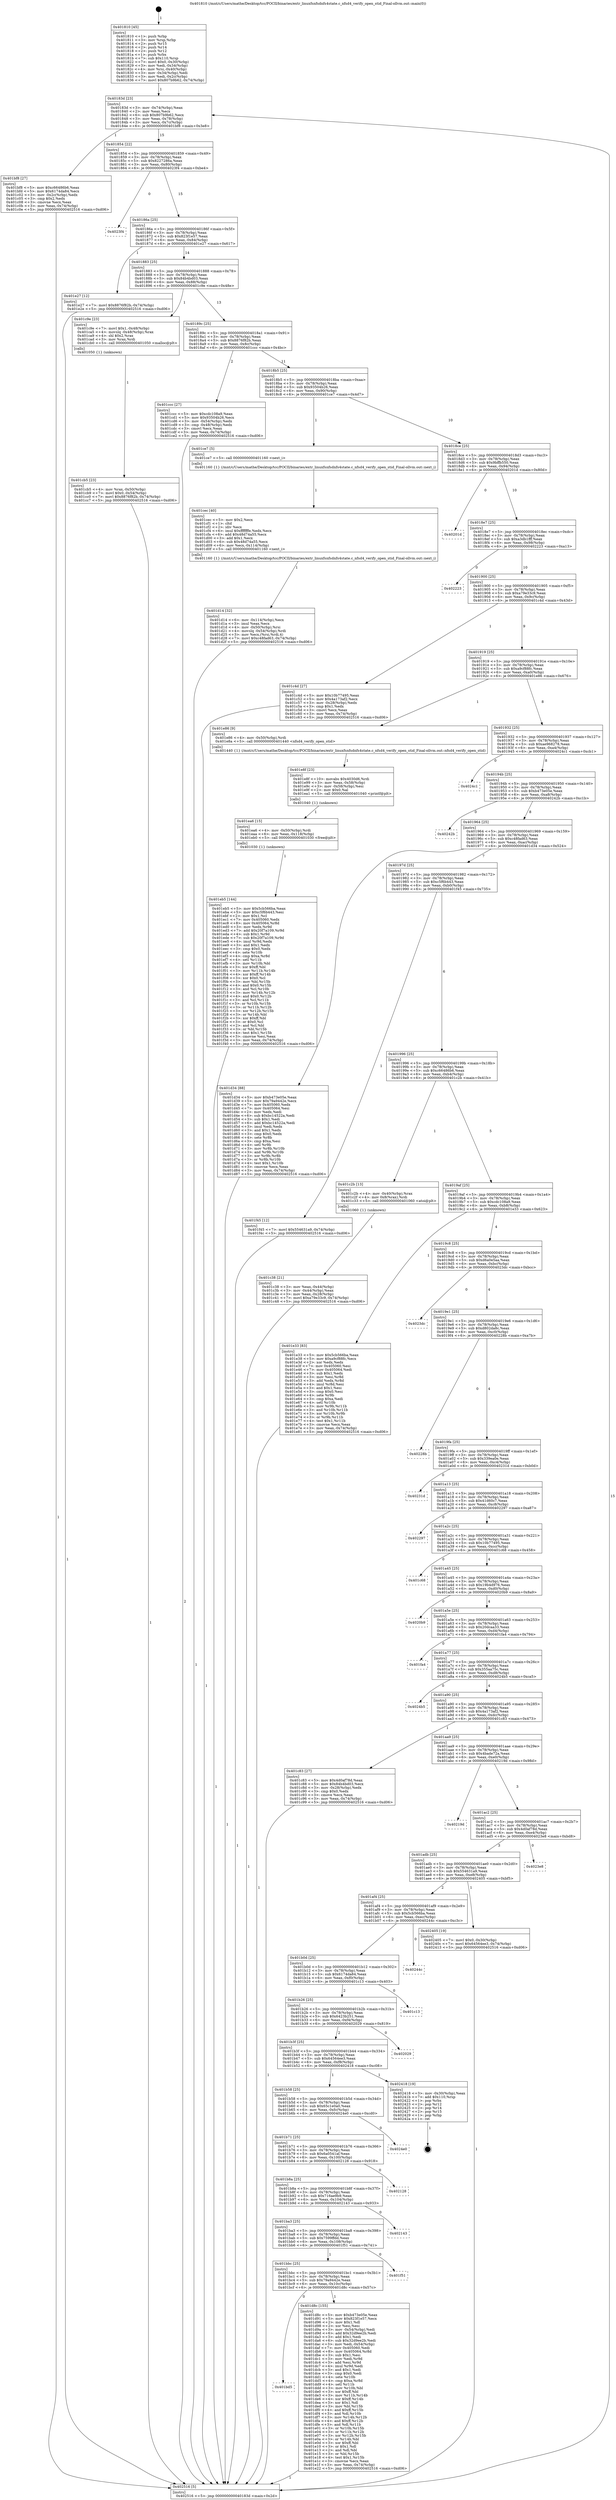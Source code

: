 digraph "0x401810" {
  label = "0x401810 (/mnt/c/Users/mathe/Desktop/tcc/POCII/binaries/extr_linuxfsnfsdnfs4state.c_nfsd4_verify_open_stid_Final-ollvm.out::main(0))"
  labelloc = "t"
  node[shape=record]

  Entry [label="",width=0.3,height=0.3,shape=circle,fillcolor=black,style=filled]
  "0x40183d" [label="{
     0x40183d [23]\l
     | [instrs]\l
     &nbsp;&nbsp;0x40183d \<+3\>: mov -0x74(%rbp),%eax\l
     &nbsp;&nbsp;0x401840 \<+2\>: mov %eax,%ecx\l
     &nbsp;&nbsp;0x401842 \<+6\>: sub $0x807b9b62,%ecx\l
     &nbsp;&nbsp;0x401848 \<+3\>: mov %eax,-0x78(%rbp)\l
     &nbsp;&nbsp;0x40184b \<+3\>: mov %ecx,-0x7c(%rbp)\l
     &nbsp;&nbsp;0x40184e \<+6\>: je 0000000000401bf8 \<main+0x3e8\>\l
  }"]
  "0x401bf8" [label="{
     0x401bf8 [27]\l
     | [instrs]\l
     &nbsp;&nbsp;0x401bf8 \<+5\>: mov $0xc66486b6,%eax\l
     &nbsp;&nbsp;0x401bfd \<+5\>: mov $0x6174da84,%ecx\l
     &nbsp;&nbsp;0x401c02 \<+3\>: mov -0x2c(%rbp),%edx\l
     &nbsp;&nbsp;0x401c05 \<+3\>: cmp $0x2,%edx\l
     &nbsp;&nbsp;0x401c08 \<+3\>: cmovne %ecx,%eax\l
     &nbsp;&nbsp;0x401c0b \<+3\>: mov %eax,-0x74(%rbp)\l
     &nbsp;&nbsp;0x401c0e \<+5\>: jmp 0000000000402516 \<main+0xd06\>\l
  }"]
  "0x401854" [label="{
     0x401854 [22]\l
     | [instrs]\l
     &nbsp;&nbsp;0x401854 \<+5\>: jmp 0000000000401859 \<main+0x49\>\l
     &nbsp;&nbsp;0x401859 \<+3\>: mov -0x78(%rbp),%eax\l
     &nbsp;&nbsp;0x40185c \<+5\>: sub $0x8227286a,%eax\l
     &nbsp;&nbsp;0x401861 \<+3\>: mov %eax,-0x80(%rbp)\l
     &nbsp;&nbsp;0x401864 \<+6\>: je 00000000004023f4 \<main+0xbe4\>\l
  }"]
  "0x402516" [label="{
     0x402516 [5]\l
     | [instrs]\l
     &nbsp;&nbsp;0x402516 \<+5\>: jmp 000000000040183d \<main+0x2d\>\l
  }"]
  "0x401810" [label="{
     0x401810 [45]\l
     | [instrs]\l
     &nbsp;&nbsp;0x401810 \<+1\>: push %rbp\l
     &nbsp;&nbsp;0x401811 \<+3\>: mov %rsp,%rbp\l
     &nbsp;&nbsp;0x401814 \<+2\>: push %r15\l
     &nbsp;&nbsp;0x401816 \<+2\>: push %r14\l
     &nbsp;&nbsp;0x401818 \<+2\>: push %r12\l
     &nbsp;&nbsp;0x40181a \<+1\>: push %rbx\l
     &nbsp;&nbsp;0x40181b \<+7\>: sub $0x110,%rsp\l
     &nbsp;&nbsp;0x401822 \<+7\>: movl $0x0,-0x30(%rbp)\l
     &nbsp;&nbsp;0x401829 \<+3\>: mov %edi,-0x34(%rbp)\l
     &nbsp;&nbsp;0x40182c \<+4\>: mov %rsi,-0x40(%rbp)\l
     &nbsp;&nbsp;0x401830 \<+3\>: mov -0x34(%rbp),%edi\l
     &nbsp;&nbsp;0x401833 \<+3\>: mov %edi,-0x2c(%rbp)\l
     &nbsp;&nbsp;0x401836 \<+7\>: movl $0x807b9b62,-0x74(%rbp)\l
  }"]
  Exit [label="",width=0.3,height=0.3,shape=circle,fillcolor=black,style=filled,peripheries=2]
  "0x4023f4" [label="{
     0x4023f4\l
  }", style=dashed]
  "0x40186a" [label="{
     0x40186a [25]\l
     | [instrs]\l
     &nbsp;&nbsp;0x40186a \<+5\>: jmp 000000000040186f \<main+0x5f\>\l
     &nbsp;&nbsp;0x40186f \<+3\>: mov -0x78(%rbp),%eax\l
     &nbsp;&nbsp;0x401872 \<+5\>: sub $0x823f1e57,%eax\l
     &nbsp;&nbsp;0x401877 \<+6\>: mov %eax,-0x84(%rbp)\l
     &nbsp;&nbsp;0x40187d \<+6\>: je 0000000000401e27 \<main+0x617\>\l
  }"]
  "0x401eb5" [label="{
     0x401eb5 [144]\l
     | [instrs]\l
     &nbsp;&nbsp;0x401eb5 \<+5\>: mov $0x5cb566ba,%eax\l
     &nbsp;&nbsp;0x401eba \<+5\>: mov $0xc5f6b443,%esi\l
     &nbsp;&nbsp;0x401ebf \<+2\>: mov $0x1,%cl\l
     &nbsp;&nbsp;0x401ec1 \<+7\>: mov 0x405060,%edx\l
     &nbsp;&nbsp;0x401ec8 \<+8\>: mov 0x405064,%r8d\l
     &nbsp;&nbsp;0x401ed0 \<+3\>: mov %edx,%r9d\l
     &nbsp;&nbsp;0x401ed3 \<+7\>: add $0x20f7a109,%r9d\l
     &nbsp;&nbsp;0x401eda \<+4\>: sub $0x1,%r9d\l
     &nbsp;&nbsp;0x401ede \<+7\>: sub $0x20f7a109,%r9d\l
     &nbsp;&nbsp;0x401ee5 \<+4\>: imul %r9d,%edx\l
     &nbsp;&nbsp;0x401ee9 \<+3\>: and $0x1,%edx\l
     &nbsp;&nbsp;0x401eec \<+3\>: cmp $0x0,%edx\l
     &nbsp;&nbsp;0x401eef \<+4\>: sete %r10b\l
     &nbsp;&nbsp;0x401ef3 \<+4\>: cmp $0xa,%r8d\l
     &nbsp;&nbsp;0x401ef7 \<+4\>: setl %r11b\l
     &nbsp;&nbsp;0x401efb \<+3\>: mov %r10b,%bl\l
     &nbsp;&nbsp;0x401efe \<+3\>: xor $0xff,%bl\l
     &nbsp;&nbsp;0x401f01 \<+3\>: mov %r11b,%r14b\l
     &nbsp;&nbsp;0x401f04 \<+4\>: xor $0xff,%r14b\l
     &nbsp;&nbsp;0x401f08 \<+3\>: xor $0x0,%cl\l
     &nbsp;&nbsp;0x401f0b \<+3\>: mov %bl,%r15b\l
     &nbsp;&nbsp;0x401f0e \<+4\>: and $0x0,%r15b\l
     &nbsp;&nbsp;0x401f12 \<+3\>: and %cl,%r10b\l
     &nbsp;&nbsp;0x401f15 \<+3\>: mov %r14b,%r12b\l
     &nbsp;&nbsp;0x401f18 \<+4\>: and $0x0,%r12b\l
     &nbsp;&nbsp;0x401f1c \<+3\>: and %cl,%r11b\l
     &nbsp;&nbsp;0x401f1f \<+3\>: or %r10b,%r15b\l
     &nbsp;&nbsp;0x401f22 \<+3\>: or %r11b,%r12b\l
     &nbsp;&nbsp;0x401f25 \<+3\>: xor %r12b,%r15b\l
     &nbsp;&nbsp;0x401f28 \<+3\>: or %r14b,%bl\l
     &nbsp;&nbsp;0x401f2b \<+3\>: xor $0xff,%bl\l
     &nbsp;&nbsp;0x401f2e \<+3\>: or $0x0,%cl\l
     &nbsp;&nbsp;0x401f31 \<+2\>: and %cl,%bl\l
     &nbsp;&nbsp;0x401f33 \<+3\>: or %bl,%r15b\l
     &nbsp;&nbsp;0x401f36 \<+4\>: test $0x1,%r15b\l
     &nbsp;&nbsp;0x401f3a \<+3\>: cmovne %esi,%eax\l
     &nbsp;&nbsp;0x401f3d \<+3\>: mov %eax,-0x74(%rbp)\l
     &nbsp;&nbsp;0x401f40 \<+5\>: jmp 0000000000402516 \<main+0xd06\>\l
  }"]
  "0x401e27" [label="{
     0x401e27 [12]\l
     | [instrs]\l
     &nbsp;&nbsp;0x401e27 \<+7\>: movl $0x8876f82b,-0x74(%rbp)\l
     &nbsp;&nbsp;0x401e2e \<+5\>: jmp 0000000000402516 \<main+0xd06\>\l
  }"]
  "0x401883" [label="{
     0x401883 [25]\l
     | [instrs]\l
     &nbsp;&nbsp;0x401883 \<+5\>: jmp 0000000000401888 \<main+0x78\>\l
     &nbsp;&nbsp;0x401888 \<+3\>: mov -0x78(%rbp),%eax\l
     &nbsp;&nbsp;0x40188b \<+5\>: sub $0x84b4bd03,%eax\l
     &nbsp;&nbsp;0x401890 \<+6\>: mov %eax,-0x88(%rbp)\l
     &nbsp;&nbsp;0x401896 \<+6\>: je 0000000000401c9e \<main+0x48e\>\l
  }"]
  "0x401ea6" [label="{
     0x401ea6 [15]\l
     | [instrs]\l
     &nbsp;&nbsp;0x401ea6 \<+4\>: mov -0x50(%rbp),%rdi\l
     &nbsp;&nbsp;0x401eaa \<+6\>: mov %eax,-0x118(%rbp)\l
     &nbsp;&nbsp;0x401eb0 \<+5\>: call 0000000000401030 \<free@plt\>\l
     | [calls]\l
     &nbsp;&nbsp;0x401030 \{1\} (unknown)\l
  }"]
  "0x401c9e" [label="{
     0x401c9e [23]\l
     | [instrs]\l
     &nbsp;&nbsp;0x401c9e \<+7\>: movl $0x1,-0x48(%rbp)\l
     &nbsp;&nbsp;0x401ca5 \<+4\>: movslq -0x48(%rbp),%rax\l
     &nbsp;&nbsp;0x401ca9 \<+4\>: shl $0x2,%rax\l
     &nbsp;&nbsp;0x401cad \<+3\>: mov %rax,%rdi\l
     &nbsp;&nbsp;0x401cb0 \<+5\>: call 0000000000401050 \<malloc@plt\>\l
     | [calls]\l
     &nbsp;&nbsp;0x401050 \{1\} (unknown)\l
  }"]
  "0x40189c" [label="{
     0x40189c [25]\l
     | [instrs]\l
     &nbsp;&nbsp;0x40189c \<+5\>: jmp 00000000004018a1 \<main+0x91\>\l
     &nbsp;&nbsp;0x4018a1 \<+3\>: mov -0x78(%rbp),%eax\l
     &nbsp;&nbsp;0x4018a4 \<+5\>: sub $0x8876f82b,%eax\l
     &nbsp;&nbsp;0x4018a9 \<+6\>: mov %eax,-0x8c(%rbp)\l
     &nbsp;&nbsp;0x4018af \<+6\>: je 0000000000401ccc \<main+0x4bc\>\l
  }"]
  "0x401e8f" [label="{
     0x401e8f [23]\l
     | [instrs]\l
     &nbsp;&nbsp;0x401e8f \<+10\>: movabs $0x4030d6,%rdi\l
     &nbsp;&nbsp;0x401e99 \<+3\>: mov %eax,-0x58(%rbp)\l
     &nbsp;&nbsp;0x401e9c \<+3\>: mov -0x58(%rbp),%esi\l
     &nbsp;&nbsp;0x401e9f \<+2\>: mov $0x0,%al\l
     &nbsp;&nbsp;0x401ea1 \<+5\>: call 0000000000401040 \<printf@plt\>\l
     | [calls]\l
     &nbsp;&nbsp;0x401040 \{1\} (unknown)\l
  }"]
  "0x401ccc" [label="{
     0x401ccc [27]\l
     | [instrs]\l
     &nbsp;&nbsp;0x401ccc \<+5\>: mov $0xcdc108a9,%eax\l
     &nbsp;&nbsp;0x401cd1 \<+5\>: mov $0x93504b26,%ecx\l
     &nbsp;&nbsp;0x401cd6 \<+3\>: mov -0x54(%rbp),%edx\l
     &nbsp;&nbsp;0x401cd9 \<+3\>: cmp -0x48(%rbp),%edx\l
     &nbsp;&nbsp;0x401cdc \<+3\>: cmovl %ecx,%eax\l
     &nbsp;&nbsp;0x401cdf \<+3\>: mov %eax,-0x74(%rbp)\l
     &nbsp;&nbsp;0x401ce2 \<+5\>: jmp 0000000000402516 \<main+0xd06\>\l
  }"]
  "0x4018b5" [label="{
     0x4018b5 [25]\l
     | [instrs]\l
     &nbsp;&nbsp;0x4018b5 \<+5\>: jmp 00000000004018ba \<main+0xaa\>\l
     &nbsp;&nbsp;0x4018ba \<+3\>: mov -0x78(%rbp),%eax\l
     &nbsp;&nbsp;0x4018bd \<+5\>: sub $0x93504b26,%eax\l
     &nbsp;&nbsp;0x4018c2 \<+6\>: mov %eax,-0x90(%rbp)\l
     &nbsp;&nbsp;0x4018c8 \<+6\>: je 0000000000401ce7 \<main+0x4d7\>\l
  }"]
  "0x401bd5" [label="{
     0x401bd5\l
  }", style=dashed]
  "0x401ce7" [label="{
     0x401ce7 [5]\l
     | [instrs]\l
     &nbsp;&nbsp;0x401ce7 \<+5\>: call 0000000000401160 \<next_i\>\l
     | [calls]\l
     &nbsp;&nbsp;0x401160 \{1\} (/mnt/c/Users/mathe/Desktop/tcc/POCII/binaries/extr_linuxfsnfsdnfs4state.c_nfsd4_verify_open_stid_Final-ollvm.out::next_i)\l
  }"]
  "0x4018ce" [label="{
     0x4018ce [25]\l
     | [instrs]\l
     &nbsp;&nbsp;0x4018ce \<+5\>: jmp 00000000004018d3 \<main+0xc3\>\l
     &nbsp;&nbsp;0x4018d3 \<+3\>: mov -0x78(%rbp),%eax\l
     &nbsp;&nbsp;0x4018d6 \<+5\>: sub $0x9bffb550,%eax\l
     &nbsp;&nbsp;0x4018db \<+6\>: mov %eax,-0x94(%rbp)\l
     &nbsp;&nbsp;0x4018e1 \<+6\>: je 000000000040201d \<main+0x80d\>\l
  }"]
  "0x401d8c" [label="{
     0x401d8c [155]\l
     | [instrs]\l
     &nbsp;&nbsp;0x401d8c \<+5\>: mov $0xb473e05e,%eax\l
     &nbsp;&nbsp;0x401d91 \<+5\>: mov $0x823f1e57,%ecx\l
     &nbsp;&nbsp;0x401d96 \<+2\>: mov $0x1,%dl\l
     &nbsp;&nbsp;0x401d98 \<+2\>: xor %esi,%esi\l
     &nbsp;&nbsp;0x401d9a \<+3\>: mov -0x54(%rbp),%edi\l
     &nbsp;&nbsp;0x401d9d \<+6\>: add $0x32d9ee2b,%edi\l
     &nbsp;&nbsp;0x401da3 \<+3\>: add $0x1,%edi\l
     &nbsp;&nbsp;0x401da6 \<+6\>: sub $0x32d9ee2b,%edi\l
     &nbsp;&nbsp;0x401dac \<+3\>: mov %edi,-0x54(%rbp)\l
     &nbsp;&nbsp;0x401daf \<+7\>: mov 0x405060,%edi\l
     &nbsp;&nbsp;0x401db6 \<+8\>: mov 0x405064,%r8d\l
     &nbsp;&nbsp;0x401dbe \<+3\>: sub $0x1,%esi\l
     &nbsp;&nbsp;0x401dc1 \<+3\>: mov %edi,%r9d\l
     &nbsp;&nbsp;0x401dc4 \<+3\>: add %esi,%r9d\l
     &nbsp;&nbsp;0x401dc7 \<+4\>: imul %r9d,%edi\l
     &nbsp;&nbsp;0x401dcb \<+3\>: and $0x1,%edi\l
     &nbsp;&nbsp;0x401dce \<+3\>: cmp $0x0,%edi\l
     &nbsp;&nbsp;0x401dd1 \<+4\>: sete %r10b\l
     &nbsp;&nbsp;0x401dd5 \<+4\>: cmp $0xa,%r8d\l
     &nbsp;&nbsp;0x401dd9 \<+4\>: setl %r11b\l
     &nbsp;&nbsp;0x401ddd \<+3\>: mov %r10b,%bl\l
     &nbsp;&nbsp;0x401de0 \<+3\>: xor $0xff,%bl\l
     &nbsp;&nbsp;0x401de3 \<+3\>: mov %r11b,%r14b\l
     &nbsp;&nbsp;0x401de6 \<+4\>: xor $0xff,%r14b\l
     &nbsp;&nbsp;0x401dea \<+3\>: xor $0x1,%dl\l
     &nbsp;&nbsp;0x401ded \<+3\>: mov %bl,%r15b\l
     &nbsp;&nbsp;0x401df0 \<+4\>: and $0xff,%r15b\l
     &nbsp;&nbsp;0x401df4 \<+3\>: and %dl,%r10b\l
     &nbsp;&nbsp;0x401df7 \<+3\>: mov %r14b,%r12b\l
     &nbsp;&nbsp;0x401dfa \<+4\>: and $0xff,%r12b\l
     &nbsp;&nbsp;0x401dfe \<+3\>: and %dl,%r11b\l
     &nbsp;&nbsp;0x401e01 \<+3\>: or %r10b,%r15b\l
     &nbsp;&nbsp;0x401e04 \<+3\>: or %r11b,%r12b\l
     &nbsp;&nbsp;0x401e07 \<+3\>: xor %r12b,%r15b\l
     &nbsp;&nbsp;0x401e0a \<+3\>: or %r14b,%bl\l
     &nbsp;&nbsp;0x401e0d \<+3\>: xor $0xff,%bl\l
     &nbsp;&nbsp;0x401e10 \<+3\>: or $0x1,%dl\l
     &nbsp;&nbsp;0x401e13 \<+2\>: and %dl,%bl\l
     &nbsp;&nbsp;0x401e15 \<+3\>: or %bl,%r15b\l
     &nbsp;&nbsp;0x401e18 \<+4\>: test $0x1,%r15b\l
     &nbsp;&nbsp;0x401e1c \<+3\>: cmovne %ecx,%eax\l
     &nbsp;&nbsp;0x401e1f \<+3\>: mov %eax,-0x74(%rbp)\l
     &nbsp;&nbsp;0x401e22 \<+5\>: jmp 0000000000402516 \<main+0xd06\>\l
  }"]
  "0x40201d" [label="{
     0x40201d\l
  }", style=dashed]
  "0x4018e7" [label="{
     0x4018e7 [25]\l
     | [instrs]\l
     &nbsp;&nbsp;0x4018e7 \<+5\>: jmp 00000000004018ec \<main+0xdc\>\l
     &nbsp;&nbsp;0x4018ec \<+3\>: mov -0x78(%rbp),%eax\l
     &nbsp;&nbsp;0x4018ef \<+5\>: sub $0xa3db1fff,%eax\l
     &nbsp;&nbsp;0x4018f4 \<+6\>: mov %eax,-0x98(%rbp)\l
     &nbsp;&nbsp;0x4018fa \<+6\>: je 0000000000402223 \<main+0xa13\>\l
  }"]
  "0x401bbc" [label="{
     0x401bbc [25]\l
     | [instrs]\l
     &nbsp;&nbsp;0x401bbc \<+5\>: jmp 0000000000401bc1 \<main+0x3b1\>\l
     &nbsp;&nbsp;0x401bc1 \<+3\>: mov -0x78(%rbp),%eax\l
     &nbsp;&nbsp;0x401bc4 \<+5\>: sub $0x79a9442e,%eax\l
     &nbsp;&nbsp;0x401bc9 \<+6\>: mov %eax,-0x10c(%rbp)\l
     &nbsp;&nbsp;0x401bcf \<+6\>: je 0000000000401d8c \<main+0x57c\>\l
  }"]
  "0x402223" [label="{
     0x402223\l
  }", style=dashed]
  "0x401900" [label="{
     0x401900 [25]\l
     | [instrs]\l
     &nbsp;&nbsp;0x401900 \<+5\>: jmp 0000000000401905 \<main+0xf5\>\l
     &nbsp;&nbsp;0x401905 \<+3\>: mov -0x78(%rbp),%eax\l
     &nbsp;&nbsp;0x401908 \<+5\>: sub $0xa79e33c9,%eax\l
     &nbsp;&nbsp;0x40190d \<+6\>: mov %eax,-0x9c(%rbp)\l
     &nbsp;&nbsp;0x401913 \<+6\>: je 0000000000401c4d \<main+0x43d\>\l
  }"]
  "0x401f51" [label="{
     0x401f51\l
  }", style=dashed]
  "0x401c4d" [label="{
     0x401c4d [27]\l
     | [instrs]\l
     &nbsp;&nbsp;0x401c4d \<+5\>: mov $0x10b77495,%eax\l
     &nbsp;&nbsp;0x401c52 \<+5\>: mov $0x4a173af2,%ecx\l
     &nbsp;&nbsp;0x401c57 \<+3\>: mov -0x28(%rbp),%edx\l
     &nbsp;&nbsp;0x401c5a \<+3\>: cmp $0x1,%edx\l
     &nbsp;&nbsp;0x401c5d \<+3\>: cmovl %ecx,%eax\l
     &nbsp;&nbsp;0x401c60 \<+3\>: mov %eax,-0x74(%rbp)\l
     &nbsp;&nbsp;0x401c63 \<+5\>: jmp 0000000000402516 \<main+0xd06\>\l
  }"]
  "0x401919" [label="{
     0x401919 [25]\l
     | [instrs]\l
     &nbsp;&nbsp;0x401919 \<+5\>: jmp 000000000040191e \<main+0x10e\>\l
     &nbsp;&nbsp;0x40191e \<+3\>: mov -0x78(%rbp),%eax\l
     &nbsp;&nbsp;0x401921 \<+5\>: sub $0xa9cf88fc,%eax\l
     &nbsp;&nbsp;0x401926 \<+6\>: mov %eax,-0xa0(%rbp)\l
     &nbsp;&nbsp;0x40192c \<+6\>: je 0000000000401e86 \<main+0x676\>\l
  }"]
  "0x401ba3" [label="{
     0x401ba3 [25]\l
     | [instrs]\l
     &nbsp;&nbsp;0x401ba3 \<+5\>: jmp 0000000000401ba8 \<main+0x398\>\l
     &nbsp;&nbsp;0x401ba8 \<+3\>: mov -0x78(%rbp),%eax\l
     &nbsp;&nbsp;0x401bab \<+5\>: sub $0x7599ffdd,%eax\l
     &nbsp;&nbsp;0x401bb0 \<+6\>: mov %eax,-0x108(%rbp)\l
     &nbsp;&nbsp;0x401bb6 \<+6\>: je 0000000000401f51 \<main+0x741\>\l
  }"]
  "0x401e86" [label="{
     0x401e86 [9]\l
     | [instrs]\l
     &nbsp;&nbsp;0x401e86 \<+4\>: mov -0x50(%rbp),%rdi\l
     &nbsp;&nbsp;0x401e8a \<+5\>: call 0000000000401440 \<nfsd4_verify_open_stid\>\l
     | [calls]\l
     &nbsp;&nbsp;0x401440 \{1\} (/mnt/c/Users/mathe/Desktop/tcc/POCII/binaries/extr_linuxfsnfsdnfs4state.c_nfsd4_verify_open_stid_Final-ollvm.out::nfsd4_verify_open_stid)\l
  }"]
  "0x401932" [label="{
     0x401932 [25]\l
     | [instrs]\l
     &nbsp;&nbsp;0x401932 \<+5\>: jmp 0000000000401937 \<main+0x127\>\l
     &nbsp;&nbsp;0x401937 \<+3\>: mov -0x78(%rbp),%eax\l
     &nbsp;&nbsp;0x40193a \<+5\>: sub $0xae968278,%eax\l
     &nbsp;&nbsp;0x40193f \<+6\>: mov %eax,-0xa4(%rbp)\l
     &nbsp;&nbsp;0x401945 \<+6\>: je 00000000004024c1 \<main+0xcb1\>\l
  }"]
  "0x402143" [label="{
     0x402143\l
  }", style=dashed]
  "0x4024c1" [label="{
     0x4024c1\l
  }", style=dashed]
  "0x40194b" [label="{
     0x40194b [25]\l
     | [instrs]\l
     &nbsp;&nbsp;0x40194b \<+5\>: jmp 0000000000401950 \<main+0x140\>\l
     &nbsp;&nbsp;0x401950 \<+3\>: mov -0x78(%rbp),%eax\l
     &nbsp;&nbsp;0x401953 \<+5\>: sub $0xb473e05e,%eax\l
     &nbsp;&nbsp;0x401958 \<+6\>: mov %eax,-0xa8(%rbp)\l
     &nbsp;&nbsp;0x40195e \<+6\>: je 000000000040242b \<main+0xc1b\>\l
  }"]
  "0x401b8a" [label="{
     0x401b8a [25]\l
     | [instrs]\l
     &nbsp;&nbsp;0x401b8a \<+5\>: jmp 0000000000401b8f \<main+0x37f\>\l
     &nbsp;&nbsp;0x401b8f \<+3\>: mov -0x78(%rbp),%eax\l
     &nbsp;&nbsp;0x401b92 \<+5\>: sub $0x716ae9b9,%eax\l
     &nbsp;&nbsp;0x401b97 \<+6\>: mov %eax,-0x104(%rbp)\l
     &nbsp;&nbsp;0x401b9d \<+6\>: je 0000000000402143 \<main+0x933\>\l
  }"]
  "0x40242b" [label="{
     0x40242b\l
  }", style=dashed]
  "0x401964" [label="{
     0x401964 [25]\l
     | [instrs]\l
     &nbsp;&nbsp;0x401964 \<+5\>: jmp 0000000000401969 \<main+0x159\>\l
     &nbsp;&nbsp;0x401969 \<+3\>: mov -0x78(%rbp),%eax\l
     &nbsp;&nbsp;0x40196c \<+5\>: sub $0xc48fad63,%eax\l
     &nbsp;&nbsp;0x401971 \<+6\>: mov %eax,-0xac(%rbp)\l
     &nbsp;&nbsp;0x401977 \<+6\>: je 0000000000401d34 \<main+0x524\>\l
  }"]
  "0x402128" [label="{
     0x402128\l
  }", style=dashed]
  "0x401d34" [label="{
     0x401d34 [88]\l
     | [instrs]\l
     &nbsp;&nbsp;0x401d34 \<+5\>: mov $0xb473e05e,%eax\l
     &nbsp;&nbsp;0x401d39 \<+5\>: mov $0x79a9442e,%ecx\l
     &nbsp;&nbsp;0x401d3e \<+7\>: mov 0x405060,%edx\l
     &nbsp;&nbsp;0x401d45 \<+7\>: mov 0x405064,%esi\l
     &nbsp;&nbsp;0x401d4c \<+2\>: mov %edx,%edi\l
     &nbsp;&nbsp;0x401d4e \<+6\>: sub $0xbc14522a,%edi\l
     &nbsp;&nbsp;0x401d54 \<+3\>: sub $0x1,%edi\l
     &nbsp;&nbsp;0x401d57 \<+6\>: add $0xbc14522a,%edi\l
     &nbsp;&nbsp;0x401d5d \<+3\>: imul %edi,%edx\l
     &nbsp;&nbsp;0x401d60 \<+3\>: and $0x1,%edx\l
     &nbsp;&nbsp;0x401d63 \<+3\>: cmp $0x0,%edx\l
     &nbsp;&nbsp;0x401d66 \<+4\>: sete %r8b\l
     &nbsp;&nbsp;0x401d6a \<+3\>: cmp $0xa,%esi\l
     &nbsp;&nbsp;0x401d6d \<+4\>: setl %r9b\l
     &nbsp;&nbsp;0x401d71 \<+3\>: mov %r8b,%r10b\l
     &nbsp;&nbsp;0x401d74 \<+3\>: and %r9b,%r10b\l
     &nbsp;&nbsp;0x401d77 \<+3\>: xor %r9b,%r8b\l
     &nbsp;&nbsp;0x401d7a \<+3\>: or %r8b,%r10b\l
     &nbsp;&nbsp;0x401d7d \<+4\>: test $0x1,%r10b\l
     &nbsp;&nbsp;0x401d81 \<+3\>: cmovne %ecx,%eax\l
     &nbsp;&nbsp;0x401d84 \<+3\>: mov %eax,-0x74(%rbp)\l
     &nbsp;&nbsp;0x401d87 \<+5\>: jmp 0000000000402516 \<main+0xd06\>\l
  }"]
  "0x40197d" [label="{
     0x40197d [25]\l
     | [instrs]\l
     &nbsp;&nbsp;0x40197d \<+5\>: jmp 0000000000401982 \<main+0x172\>\l
     &nbsp;&nbsp;0x401982 \<+3\>: mov -0x78(%rbp),%eax\l
     &nbsp;&nbsp;0x401985 \<+5\>: sub $0xc5f6b443,%eax\l
     &nbsp;&nbsp;0x40198a \<+6\>: mov %eax,-0xb0(%rbp)\l
     &nbsp;&nbsp;0x401990 \<+6\>: je 0000000000401f45 \<main+0x735\>\l
  }"]
  "0x401b71" [label="{
     0x401b71 [25]\l
     | [instrs]\l
     &nbsp;&nbsp;0x401b71 \<+5\>: jmp 0000000000401b76 \<main+0x366\>\l
     &nbsp;&nbsp;0x401b76 \<+3\>: mov -0x78(%rbp),%eax\l
     &nbsp;&nbsp;0x401b79 \<+5\>: sub $0x6a0541af,%eax\l
     &nbsp;&nbsp;0x401b7e \<+6\>: mov %eax,-0x100(%rbp)\l
     &nbsp;&nbsp;0x401b84 \<+6\>: je 0000000000402128 \<main+0x918\>\l
  }"]
  "0x401f45" [label="{
     0x401f45 [12]\l
     | [instrs]\l
     &nbsp;&nbsp;0x401f45 \<+7\>: movl $0x554631a9,-0x74(%rbp)\l
     &nbsp;&nbsp;0x401f4c \<+5\>: jmp 0000000000402516 \<main+0xd06\>\l
  }"]
  "0x401996" [label="{
     0x401996 [25]\l
     | [instrs]\l
     &nbsp;&nbsp;0x401996 \<+5\>: jmp 000000000040199b \<main+0x18b\>\l
     &nbsp;&nbsp;0x40199b \<+3\>: mov -0x78(%rbp),%eax\l
     &nbsp;&nbsp;0x40199e \<+5\>: sub $0xc66486b6,%eax\l
     &nbsp;&nbsp;0x4019a3 \<+6\>: mov %eax,-0xb4(%rbp)\l
     &nbsp;&nbsp;0x4019a9 \<+6\>: je 0000000000401c2b \<main+0x41b\>\l
  }"]
  "0x4024e0" [label="{
     0x4024e0\l
  }", style=dashed]
  "0x401c2b" [label="{
     0x401c2b [13]\l
     | [instrs]\l
     &nbsp;&nbsp;0x401c2b \<+4\>: mov -0x40(%rbp),%rax\l
     &nbsp;&nbsp;0x401c2f \<+4\>: mov 0x8(%rax),%rdi\l
     &nbsp;&nbsp;0x401c33 \<+5\>: call 0000000000401060 \<atoi@plt\>\l
     | [calls]\l
     &nbsp;&nbsp;0x401060 \{1\} (unknown)\l
  }"]
  "0x4019af" [label="{
     0x4019af [25]\l
     | [instrs]\l
     &nbsp;&nbsp;0x4019af \<+5\>: jmp 00000000004019b4 \<main+0x1a4\>\l
     &nbsp;&nbsp;0x4019b4 \<+3\>: mov -0x78(%rbp),%eax\l
     &nbsp;&nbsp;0x4019b7 \<+5\>: sub $0xcdc108a9,%eax\l
     &nbsp;&nbsp;0x4019bc \<+6\>: mov %eax,-0xb8(%rbp)\l
     &nbsp;&nbsp;0x4019c2 \<+6\>: je 0000000000401e33 \<main+0x623\>\l
  }"]
  "0x401c38" [label="{
     0x401c38 [21]\l
     | [instrs]\l
     &nbsp;&nbsp;0x401c38 \<+3\>: mov %eax,-0x44(%rbp)\l
     &nbsp;&nbsp;0x401c3b \<+3\>: mov -0x44(%rbp),%eax\l
     &nbsp;&nbsp;0x401c3e \<+3\>: mov %eax,-0x28(%rbp)\l
     &nbsp;&nbsp;0x401c41 \<+7\>: movl $0xa79e33c9,-0x74(%rbp)\l
     &nbsp;&nbsp;0x401c48 \<+5\>: jmp 0000000000402516 \<main+0xd06\>\l
  }"]
  "0x401b58" [label="{
     0x401b58 [25]\l
     | [instrs]\l
     &nbsp;&nbsp;0x401b58 \<+5\>: jmp 0000000000401b5d \<main+0x34d\>\l
     &nbsp;&nbsp;0x401b5d \<+3\>: mov -0x78(%rbp),%eax\l
     &nbsp;&nbsp;0x401b60 \<+5\>: sub $0x65c1e0a0,%eax\l
     &nbsp;&nbsp;0x401b65 \<+6\>: mov %eax,-0xfc(%rbp)\l
     &nbsp;&nbsp;0x401b6b \<+6\>: je 00000000004024e0 \<main+0xcd0\>\l
  }"]
  "0x401e33" [label="{
     0x401e33 [83]\l
     | [instrs]\l
     &nbsp;&nbsp;0x401e33 \<+5\>: mov $0x5cb566ba,%eax\l
     &nbsp;&nbsp;0x401e38 \<+5\>: mov $0xa9cf88fc,%ecx\l
     &nbsp;&nbsp;0x401e3d \<+2\>: xor %edx,%edx\l
     &nbsp;&nbsp;0x401e3f \<+7\>: mov 0x405060,%esi\l
     &nbsp;&nbsp;0x401e46 \<+7\>: mov 0x405064,%edi\l
     &nbsp;&nbsp;0x401e4d \<+3\>: sub $0x1,%edx\l
     &nbsp;&nbsp;0x401e50 \<+3\>: mov %esi,%r8d\l
     &nbsp;&nbsp;0x401e53 \<+3\>: add %edx,%r8d\l
     &nbsp;&nbsp;0x401e56 \<+4\>: imul %r8d,%esi\l
     &nbsp;&nbsp;0x401e5a \<+3\>: and $0x1,%esi\l
     &nbsp;&nbsp;0x401e5d \<+3\>: cmp $0x0,%esi\l
     &nbsp;&nbsp;0x401e60 \<+4\>: sete %r9b\l
     &nbsp;&nbsp;0x401e64 \<+3\>: cmp $0xa,%edi\l
     &nbsp;&nbsp;0x401e67 \<+4\>: setl %r10b\l
     &nbsp;&nbsp;0x401e6b \<+3\>: mov %r9b,%r11b\l
     &nbsp;&nbsp;0x401e6e \<+3\>: and %r10b,%r11b\l
     &nbsp;&nbsp;0x401e71 \<+3\>: xor %r10b,%r9b\l
     &nbsp;&nbsp;0x401e74 \<+3\>: or %r9b,%r11b\l
     &nbsp;&nbsp;0x401e77 \<+4\>: test $0x1,%r11b\l
     &nbsp;&nbsp;0x401e7b \<+3\>: cmovne %ecx,%eax\l
     &nbsp;&nbsp;0x401e7e \<+3\>: mov %eax,-0x74(%rbp)\l
     &nbsp;&nbsp;0x401e81 \<+5\>: jmp 0000000000402516 \<main+0xd06\>\l
  }"]
  "0x4019c8" [label="{
     0x4019c8 [25]\l
     | [instrs]\l
     &nbsp;&nbsp;0x4019c8 \<+5\>: jmp 00000000004019cd \<main+0x1bd\>\l
     &nbsp;&nbsp;0x4019cd \<+3\>: mov -0x78(%rbp),%eax\l
     &nbsp;&nbsp;0x4019d0 \<+5\>: sub $0xd6a0e5aa,%eax\l
     &nbsp;&nbsp;0x4019d5 \<+6\>: mov %eax,-0xbc(%rbp)\l
     &nbsp;&nbsp;0x4019db \<+6\>: je 00000000004023dc \<main+0xbcc\>\l
  }"]
  "0x402418" [label="{
     0x402418 [19]\l
     | [instrs]\l
     &nbsp;&nbsp;0x402418 \<+3\>: mov -0x30(%rbp),%eax\l
     &nbsp;&nbsp;0x40241b \<+7\>: add $0x110,%rsp\l
     &nbsp;&nbsp;0x402422 \<+1\>: pop %rbx\l
     &nbsp;&nbsp;0x402423 \<+2\>: pop %r12\l
     &nbsp;&nbsp;0x402425 \<+2\>: pop %r14\l
     &nbsp;&nbsp;0x402427 \<+2\>: pop %r15\l
     &nbsp;&nbsp;0x402429 \<+1\>: pop %rbp\l
     &nbsp;&nbsp;0x40242a \<+1\>: ret\l
  }"]
  "0x4023dc" [label="{
     0x4023dc\l
  }", style=dashed]
  "0x4019e1" [label="{
     0x4019e1 [25]\l
     | [instrs]\l
     &nbsp;&nbsp;0x4019e1 \<+5\>: jmp 00000000004019e6 \<main+0x1d6\>\l
     &nbsp;&nbsp;0x4019e6 \<+3\>: mov -0x78(%rbp),%eax\l
     &nbsp;&nbsp;0x4019e9 \<+5\>: sub $0xd802da8c,%eax\l
     &nbsp;&nbsp;0x4019ee \<+6\>: mov %eax,-0xc0(%rbp)\l
     &nbsp;&nbsp;0x4019f4 \<+6\>: je 000000000040228b \<main+0xa7b\>\l
  }"]
  "0x401b3f" [label="{
     0x401b3f [25]\l
     | [instrs]\l
     &nbsp;&nbsp;0x401b3f \<+5\>: jmp 0000000000401b44 \<main+0x334\>\l
     &nbsp;&nbsp;0x401b44 \<+3\>: mov -0x78(%rbp),%eax\l
     &nbsp;&nbsp;0x401b47 \<+5\>: sub $0x64564ee3,%eax\l
     &nbsp;&nbsp;0x401b4c \<+6\>: mov %eax,-0xf8(%rbp)\l
     &nbsp;&nbsp;0x401b52 \<+6\>: je 0000000000402418 \<main+0xc08\>\l
  }"]
  "0x40228b" [label="{
     0x40228b\l
  }", style=dashed]
  "0x4019fa" [label="{
     0x4019fa [25]\l
     | [instrs]\l
     &nbsp;&nbsp;0x4019fa \<+5\>: jmp 00000000004019ff \<main+0x1ef\>\l
     &nbsp;&nbsp;0x4019ff \<+3\>: mov -0x78(%rbp),%eax\l
     &nbsp;&nbsp;0x401a02 \<+5\>: sub $0x339ea0e,%eax\l
     &nbsp;&nbsp;0x401a07 \<+6\>: mov %eax,-0xc4(%rbp)\l
     &nbsp;&nbsp;0x401a0d \<+6\>: je 000000000040231d \<main+0xb0d\>\l
  }"]
  "0x402029" [label="{
     0x402029\l
  }", style=dashed]
  "0x40231d" [label="{
     0x40231d\l
  }", style=dashed]
  "0x401a13" [label="{
     0x401a13 [25]\l
     | [instrs]\l
     &nbsp;&nbsp;0x401a13 \<+5\>: jmp 0000000000401a18 \<main+0x208\>\l
     &nbsp;&nbsp;0x401a18 \<+3\>: mov -0x78(%rbp),%eax\l
     &nbsp;&nbsp;0x401a1b \<+5\>: sub $0x41d60c7,%eax\l
     &nbsp;&nbsp;0x401a20 \<+6\>: mov %eax,-0xc8(%rbp)\l
     &nbsp;&nbsp;0x401a26 \<+6\>: je 0000000000402297 \<main+0xa87\>\l
  }"]
  "0x401b26" [label="{
     0x401b26 [25]\l
     | [instrs]\l
     &nbsp;&nbsp;0x401b26 \<+5\>: jmp 0000000000401b2b \<main+0x31b\>\l
     &nbsp;&nbsp;0x401b2b \<+3\>: mov -0x78(%rbp),%eax\l
     &nbsp;&nbsp;0x401b2e \<+5\>: sub $0x6423b251,%eax\l
     &nbsp;&nbsp;0x401b33 \<+6\>: mov %eax,-0xf4(%rbp)\l
     &nbsp;&nbsp;0x401b39 \<+6\>: je 0000000000402029 \<main+0x819\>\l
  }"]
  "0x402297" [label="{
     0x402297\l
  }", style=dashed]
  "0x401a2c" [label="{
     0x401a2c [25]\l
     | [instrs]\l
     &nbsp;&nbsp;0x401a2c \<+5\>: jmp 0000000000401a31 \<main+0x221\>\l
     &nbsp;&nbsp;0x401a31 \<+3\>: mov -0x78(%rbp),%eax\l
     &nbsp;&nbsp;0x401a34 \<+5\>: sub $0x10b77495,%eax\l
     &nbsp;&nbsp;0x401a39 \<+6\>: mov %eax,-0xcc(%rbp)\l
     &nbsp;&nbsp;0x401a3f \<+6\>: je 0000000000401c68 \<main+0x458\>\l
  }"]
  "0x401c13" [label="{
     0x401c13\l
  }", style=dashed]
  "0x401c68" [label="{
     0x401c68\l
  }", style=dashed]
  "0x401a45" [label="{
     0x401a45 [25]\l
     | [instrs]\l
     &nbsp;&nbsp;0x401a45 \<+5\>: jmp 0000000000401a4a \<main+0x23a\>\l
     &nbsp;&nbsp;0x401a4a \<+3\>: mov -0x78(%rbp),%eax\l
     &nbsp;&nbsp;0x401a4d \<+5\>: sub $0x19b4d976,%eax\l
     &nbsp;&nbsp;0x401a52 \<+6\>: mov %eax,-0xd0(%rbp)\l
     &nbsp;&nbsp;0x401a58 \<+6\>: je 00000000004020b9 \<main+0x8a9\>\l
  }"]
  "0x401b0d" [label="{
     0x401b0d [25]\l
     | [instrs]\l
     &nbsp;&nbsp;0x401b0d \<+5\>: jmp 0000000000401b12 \<main+0x302\>\l
     &nbsp;&nbsp;0x401b12 \<+3\>: mov -0x78(%rbp),%eax\l
     &nbsp;&nbsp;0x401b15 \<+5\>: sub $0x6174da84,%eax\l
     &nbsp;&nbsp;0x401b1a \<+6\>: mov %eax,-0xf0(%rbp)\l
     &nbsp;&nbsp;0x401b20 \<+6\>: je 0000000000401c13 \<main+0x403\>\l
  }"]
  "0x4020b9" [label="{
     0x4020b9\l
  }", style=dashed]
  "0x401a5e" [label="{
     0x401a5e [25]\l
     | [instrs]\l
     &nbsp;&nbsp;0x401a5e \<+5\>: jmp 0000000000401a63 \<main+0x253\>\l
     &nbsp;&nbsp;0x401a63 \<+3\>: mov -0x78(%rbp),%eax\l
     &nbsp;&nbsp;0x401a66 \<+5\>: sub $0x20dcaa33,%eax\l
     &nbsp;&nbsp;0x401a6b \<+6\>: mov %eax,-0xd4(%rbp)\l
     &nbsp;&nbsp;0x401a71 \<+6\>: je 0000000000401fa4 \<main+0x794\>\l
  }"]
  "0x40244c" [label="{
     0x40244c\l
  }", style=dashed]
  "0x401fa4" [label="{
     0x401fa4\l
  }", style=dashed]
  "0x401a77" [label="{
     0x401a77 [25]\l
     | [instrs]\l
     &nbsp;&nbsp;0x401a77 \<+5\>: jmp 0000000000401a7c \<main+0x26c\>\l
     &nbsp;&nbsp;0x401a7c \<+3\>: mov -0x78(%rbp),%eax\l
     &nbsp;&nbsp;0x401a7f \<+5\>: sub $0x355aa75c,%eax\l
     &nbsp;&nbsp;0x401a84 \<+6\>: mov %eax,-0xd8(%rbp)\l
     &nbsp;&nbsp;0x401a8a \<+6\>: je 00000000004024b5 \<main+0xca5\>\l
  }"]
  "0x401af4" [label="{
     0x401af4 [25]\l
     | [instrs]\l
     &nbsp;&nbsp;0x401af4 \<+5\>: jmp 0000000000401af9 \<main+0x2e9\>\l
     &nbsp;&nbsp;0x401af9 \<+3\>: mov -0x78(%rbp),%eax\l
     &nbsp;&nbsp;0x401afc \<+5\>: sub $0x5cb566ba,%eax\l
     &nbsp;&nbsp;0x401b01 \<+6\>: mov %eax,-0xec(%rbp)\l
     &nbsp;&nbsp;0x401b07 \<+6\>: je 000000000040244c \<main+0xc3c\>\l
  }"]
  "0x4024b5" [label="{
     0x4024b5\l
  }", style=dashed]
  "0x401a90" [label="{
     0x401a90 [25]\l
     | [instrs]\l
     &nbsp;&nbsp;0x401a90 \<+5\>: jmp 0000000000401a95 \<main+0x285\>\l
     &nbsp;&nbsp;0x401a95 \<+3\>: mov -0x78(%rbp),%eax\l
     &nbsp;&nbsp;0x401a98 \<+5\>: sub $0x4a173af2,%eax\l
     &nbsp;&nbsp;0x401a9d \<+6\>: mov %eax,-0xdc(%rbp)\l
     &nbsp;&nbsp;0x401aa3 \<+6\>: je 0000000000401c83 \<main+0x473\>\l
  }"]
  "0x402405" [label="{
     0x402405 [19]\l
     | [instrs]\l
     &nbsp;&nbsp;0x402405 \<+7\>: movl $0x0,-0x30(%rbp)\l
     &nbsp;&nbsp;0x40240c \<+7\>: movl $0x64564ee3,-0x74(%rbp)\l
     &nbsp;&nbsp;0x402413 \<+5\>: jmp 0000000000402516 \<main+0xd06\>\l
  }"]
  "0x401c83" [label="{
     0x401c83 [27]\l
     | [instrs]\l
     &nbsp;&nbsp;0x401c83 \<+5\>: mov $0x4d0af78d,%eax\l
     &nbsp;&nbsp;0x401c88 \<+5\>: mov $0x84b4bd03,%ecx\l
     &nbsp;&nbsp;0x401c8d \<+3\>: mov -0x28(%rbp),%edx\l
     &nbsp;&nbsp;0x401c90 \<+3\>: cmp $0x0,%edx\l
     &nbsp;&nbsp;0x401c93 \<+3\>: cmove %ecx,%eax\l
     &nbsp;&nbsp;0x401c96 \<+3\>: mov %eax,-0x74(%rbp)\l
     &nbsp;&nbsp;0x401c99 \<+5\>: jmp 0000000000402516 \<main+0xd06\>\l
  }"]
  "0x401aa9" [label="{
     0x401aa9 [25]\l
     | [instrs]\l
     &nbsp;&nbsp;0x401aa9 \<+5\>: jmp 0000000000401aae \<main+0x29e\>\l
     &nbsp;&nbsp;0x401aae \<+3\>: mov -0x78(%rbp),%eax\l
     &nbsp;&nbsp;0x401ab1 \<+5\>: sub $0x4bade72a,%eax\l
     &nbsp;&nbsp;0x401ab6 \<+6\>: mov %eax,-0xe0(%rbp)\l
     &nbsp;&nbsp;0x401abc \<+6\>: je 000000000040219d \<main+0x98d\>\l
  }"]
  "0x401cb5" [label="{
     0x401cb5 [23]\l
     | [instrs]\l
     &nbsp;&nbsp;0x401cb5 \<+4\>: mov %rax,-0x50(%rbp)\l
     &nbsp;&nbsp;0x401cb9 \<+7\>: movl $0x0,-0x54(%rbp)\l
     &nbsp;&nbsp;0x401cc0 \<+7\>: movl $0x8876f82b,-0x74(%rbp)\l
     &nbsp;&nbsp;0x401cc7 \<+5\>: jmp 0000000000402516 \<main+0xd06\>\l
  }"]
  "0x401cec" [label="{
     0x401cec [40]\l
     | [instrs]\l
     &nbsp;&nbsp;0x401cec \<+5\>: mov $0x2,%ecx\l
     &nbsp;&nbsp;0x401cf1 \<+1\>: cltd\l
     &nbsp;&nbsp;0x401cf2 \<+2\>: idiv %ecx\l
     &nbsp;&nbsp;0x401cf4 \<+6\>: imul $0xfffffffe,%edx,%ecx\l
     &nbsp;&nbsp;0x401cfa \<+6\>: add $0x48d74a55,%ecx\l
     &nbsp;&nbsp;0x401d00 \<+3\>: add $0x1,%ecx\l
     &nbsp;&nbsp;0x401d03 \<+6\>: sub $0x48d74a55,%ecx\l
     &nbsp;&nbsp;0x401d09 \<+6\>: mov %ecx,-0x114(%rbp)\l
     &nbsp;&nbsp;0x401d0f \<+5\>: call 0000000000401160 \<next_i\>\l
     | [calls]\l
     &nbsp;&nbsp;0x401160 \{1\} (/mnt/c/Users/mathe/Desktop/tcc/POCII/binaries/extr_linuxfsnfsdnfs4state.c_nfsd4_verify_open_stid_Final-ollvm.out::next_i)\l
  }"]
  "0x401d14" [label="{
     0x401d14 [32]\l
     | [instrs]\l
     &nbsp;&nbsp;0x401d14 \<+6\>: mov -0x114(%rbp),%ecx\l
     &nbsp;&nbsp;0x401d1a \<+3\>: imul %eax,%ecx\l
     &nbsp;&nbsp;0x401d1d \<+4\>: mov -0x50(%rbp),%rsi\l
     &nbsp;&nbsp;0x401d21 \<+4\>: movslq -0x54(%rbp),%rdi\l
     &nbsp;&nbsp;0x401d25 \<+3\>: mov %ecx,(%rsi,%rdi,4)\l
     &nbsp;&nbsp;0x401d28 \<+7\>: movl $0xc48fad63,-0x74(%rbp)\l
     &nbsp;&nbsp;0x401d2f \<+5\>: jmp 0000000000402516 \<main+0xd06\>\l
  }"]
  "0x401adb" [label="{
     0x401adb [25]\l
     | [instrs]\l
     &nbsp;&nbsp;0x401adb \<+5\>: jmp 0000000000401ae0 \<main+0x2d0\>\l
     &nbsp;&nbsp;0x401ae0 \<+3\>: mov -0x78(%rbp),%eax\l
     &nbsp;&nbsp;0x401ae3 \<+5\>: sub $0x554631a9,%eax\l
     &nbsp;&nbsp;0x401ae8 \<+6\>: mov %eax,-0xe8(%rbp)\l
     &nbsp;&nbsp;0x401aee \<+6\>: je 0000000000402405 \<main+0xbf5\>\l
  }"]
  "0x40219d" [label="{
     0x40219d\l
  }", style=dashed]
  "0x401ac2" [label="{
     0x401ac2 [25]\l
     | [instrs]\l
     &nbsp;&nbsp;0x401ac2 \<+5\>: jmp 0000000000401ac7 \<main+0x2b7\>\l
     &nbsp;&nbsp;0x401ac7 \<+3\>: mov -0x78(%rbp),%eax\l
     &nbsp;&nbsp;0x401aca \<+5\>: sub $0x4d0af78d,%eax\l
     &nbsp;&nbsp;0x401acf \<+6\>: mov %eax,-0xe4(%rbp)\l
     &nbsp;&nbsp;0x401ad5 \<+6\>: je 00000000004023e8 \<main+0xbd8\>\l
  }"]
  "0x4023e8" [label="{
     0x4023e8\l
  }", style=dashed]
  Entry -> "0x401810" [label=" 1"]
  "0x40183d" -> "0x401bf8" [label=" 1"]
  "0x40183d" -> "0x401854" [label=" 15"]
  "0x401bf8" -> "0x402516" [label=" 1"]
  "0x401810" -> "0x40183d" [label=" 1"]
  "0x402516" -> "0x40183d" [label=" 15"]
  "0x402418" -> Exit [label=" 1"]
  "0x401854" -> "0x4023f4" [label=" 0"]
  "0x401854" -> "0x40186a" [label=" 15"]
  "0x402405" -> "0x402516" [label=" 1"]
  "0x40186a" -> "0x401e27" [label=" 1"]
  "0x40186a" -> "0x401883" [label=" 14"]
  "0x401f45" -> "0x402516" [label=" 1"]
  "0x401883" -> "0x401c9e" [label=" 1"]
  "0x401883" -> "0x40189c" [label=" 13"]
  "0x401eb5" -> "0x402516" [label=" 1"]
  "0x40189c" -> "0x401ccc" [label=" 2"]
  "0x40189c" -> "0x4018b5" [label=" 11"]
  "0x401ea6" -> "0x401eb5" [label=" 1"]
  "0x4018b5" -> "0x401ce7" [label=" 1"]
  "0x4018b5" -> "0x4018ce" [label=" 10"]
  "0x401e8f" -> "0x401ea6" [label=" 1"]
  "0x4018ce" -> "0x40201d" [label=" 0"]
  "0x4018ce" -> "0x4018e7" [label=" 10"]
  "0x401e86" -> "0x401e8f" [label=" 1"]
  "0x4018e7" -> "0x402223" [label=" 0"]
  "0x4018e7" -> "0x401900" [label=" 10"]
  "0x401e27" -> "0x402516" [label=" 1"]
  "0x401900" -> "0x401c4d" [label=" 1"]
  "0x401900" -> "0x401919" [label=" 9"]
  "0x401d8c" -> "0x402516" [label=" 1"]
  "0x401919" -> "0x401e86" [label=" 1"]
  "0x401919" -> "0x401932" [label=" 8"]
  "0x401bbc" -> "0x401d8c" [label=" 1"]
  "0x401932" -> "0x4024c1" [label=" 0"]
  "0x401932" -> "0x40194b" [label=" 8"]
  "0x401e33" -> "0x402516" [label=" 1"]
  "0x40194b" -> "0x40242b" [label=" 0"]
  "0x40194b" -> "0x401964" [label=" 8"]
  "0x401ba3" -> "0x401f51" [label=" 0"]
  "0x401964" -> "0x401d34" [label=" 1"]
  "0x401964" -> "0x40197d" [label=" 7"]
  "0x401bbc" -> "0x401bd5" [label=" 0"]
  "0x40197d" -> "0x401f45" [label=" 1"]
  "0x40197d" -> "0x401996" [label=" 6"]
  "0x401b8a" -> "0x402143" [label=" 0"]
  "0x401996" -> "0x401c2b" [label=" 1"]
  "0x401996" -> "0x4019af" [label=" 5"]
  "0x401c2b" -> "0x401c38" [label=" 1"]
  "0x401c38" -> "0x402516" [label=" 1"]
  "0x401c4d" -> "0x402516" [label=" 1"]
  "0x401ba3" -> "0x401bbc" [label=" 1"]
  "0x4019af" -> "0x401e33" [label=" 1"]
  "0x4019af" -> "0x4019c8" [label=" 4"]
  "0x401b71" -> "0x402128" [label=" 0"]
  "0x4019c8" -> "0x4023dc" [label=" 0"]
  "0x4019c8" -> "0x4019e1" [label=" 4"]
  "0x401b8a" -> "0x401ba3" [label=" 1"]
  "0x4019e1" -> "0x40228b" [label=" 0"]
  "0x4019e1" -> "0x4019fa" [label=" 4"]
  "0x401b58" -> "0x4024e0" [label=" 0"]
  "0x4019fa" -> "0x40231d" [label=" 0"]
  "0x4019fa" -> "0x401a13" [label=" 4"]
  "0x401b71" -> "0x401b8a" [label=" 1"]
  "0x401a13" -> "0x402297" [label=" 0"]
  "0x401a13" -> "0x401a2c" [label=" 4"]
  "0x401b3f" -> "0x402418" [label=" 1"]
  "0x401a2c" -> "0x401c68" [label=" 0"]
  "0x401a2c" -> "0x401a45" [label=" 4"]
  "0x401b58" -> "0x401b71" [label=" 1"]
  "0x401a45" -> "0x4020b9" [label=" 0"]
  "0x401a45" -> "0x401a5e" [label=" 4"]
  "0x401b26" -> "0x402029" [label=" 0"]
  "0x401a5e" -> "0x401fa4" [label=" 0"]
  "0x401a5e" -> "0x401a77" [label=" 4"]
  "0x401b3f" -> "0x401b58" [label=" 1"]
  "0x401a77" -> "0x4024b5" [label=" 0"]
  "0x401a77" -> "0x401a90" [label=" 4"]
  "0x401b0d" -> "0x401c13" [label=" 0"]
  "0x401a90" -> "0x401c83" [label=" 1"]
  "0x401a90" -> "0x401aa9" [label=" 3"]
  "0x401c83" -> "0x402516" [label=" 1"]
  "0x401c9e" -> "0x401cb5" [label=" 1"]
  "0x401cb5" -> "0x402516" [label=" 1"]
  "0x401ccc" -> "0x402516" [label=" 2"]
  "0x401ce7" -> "0x401cec" [label=" 1"]
  "0x401cec" -> "0x401d14" [label=" 1"]
  "0x401d14" -> "0x402516" [label=" 1"]
  "0x401d34" -> "0x402516" [label=" 1"]
  "0x401b26" -> "0x401b3f" [label=" 2"]
  "0x401aa9" -> "0x40219d" [label=" 0"]
  "0x401aa9" -> "0x401ac2" [label=" 3"]
  "0x401af4" -> "0x40244c" [label=" 0"]
  "0x401ac2" -> "0x4023e8" [label=" 0"]
  "0x401ac2" -> "0x401adb" [label=" 3"]
  "0x401af4" -> "0x401b0d" [label=" 2"]
  "0x401adb" -> "0x402405" [label=" 1"]
  "0x401adb" -> "0x401af4" [label=" 2"]
  "0x401b0d" -> "0x401b26" [label=" 2"]
}
